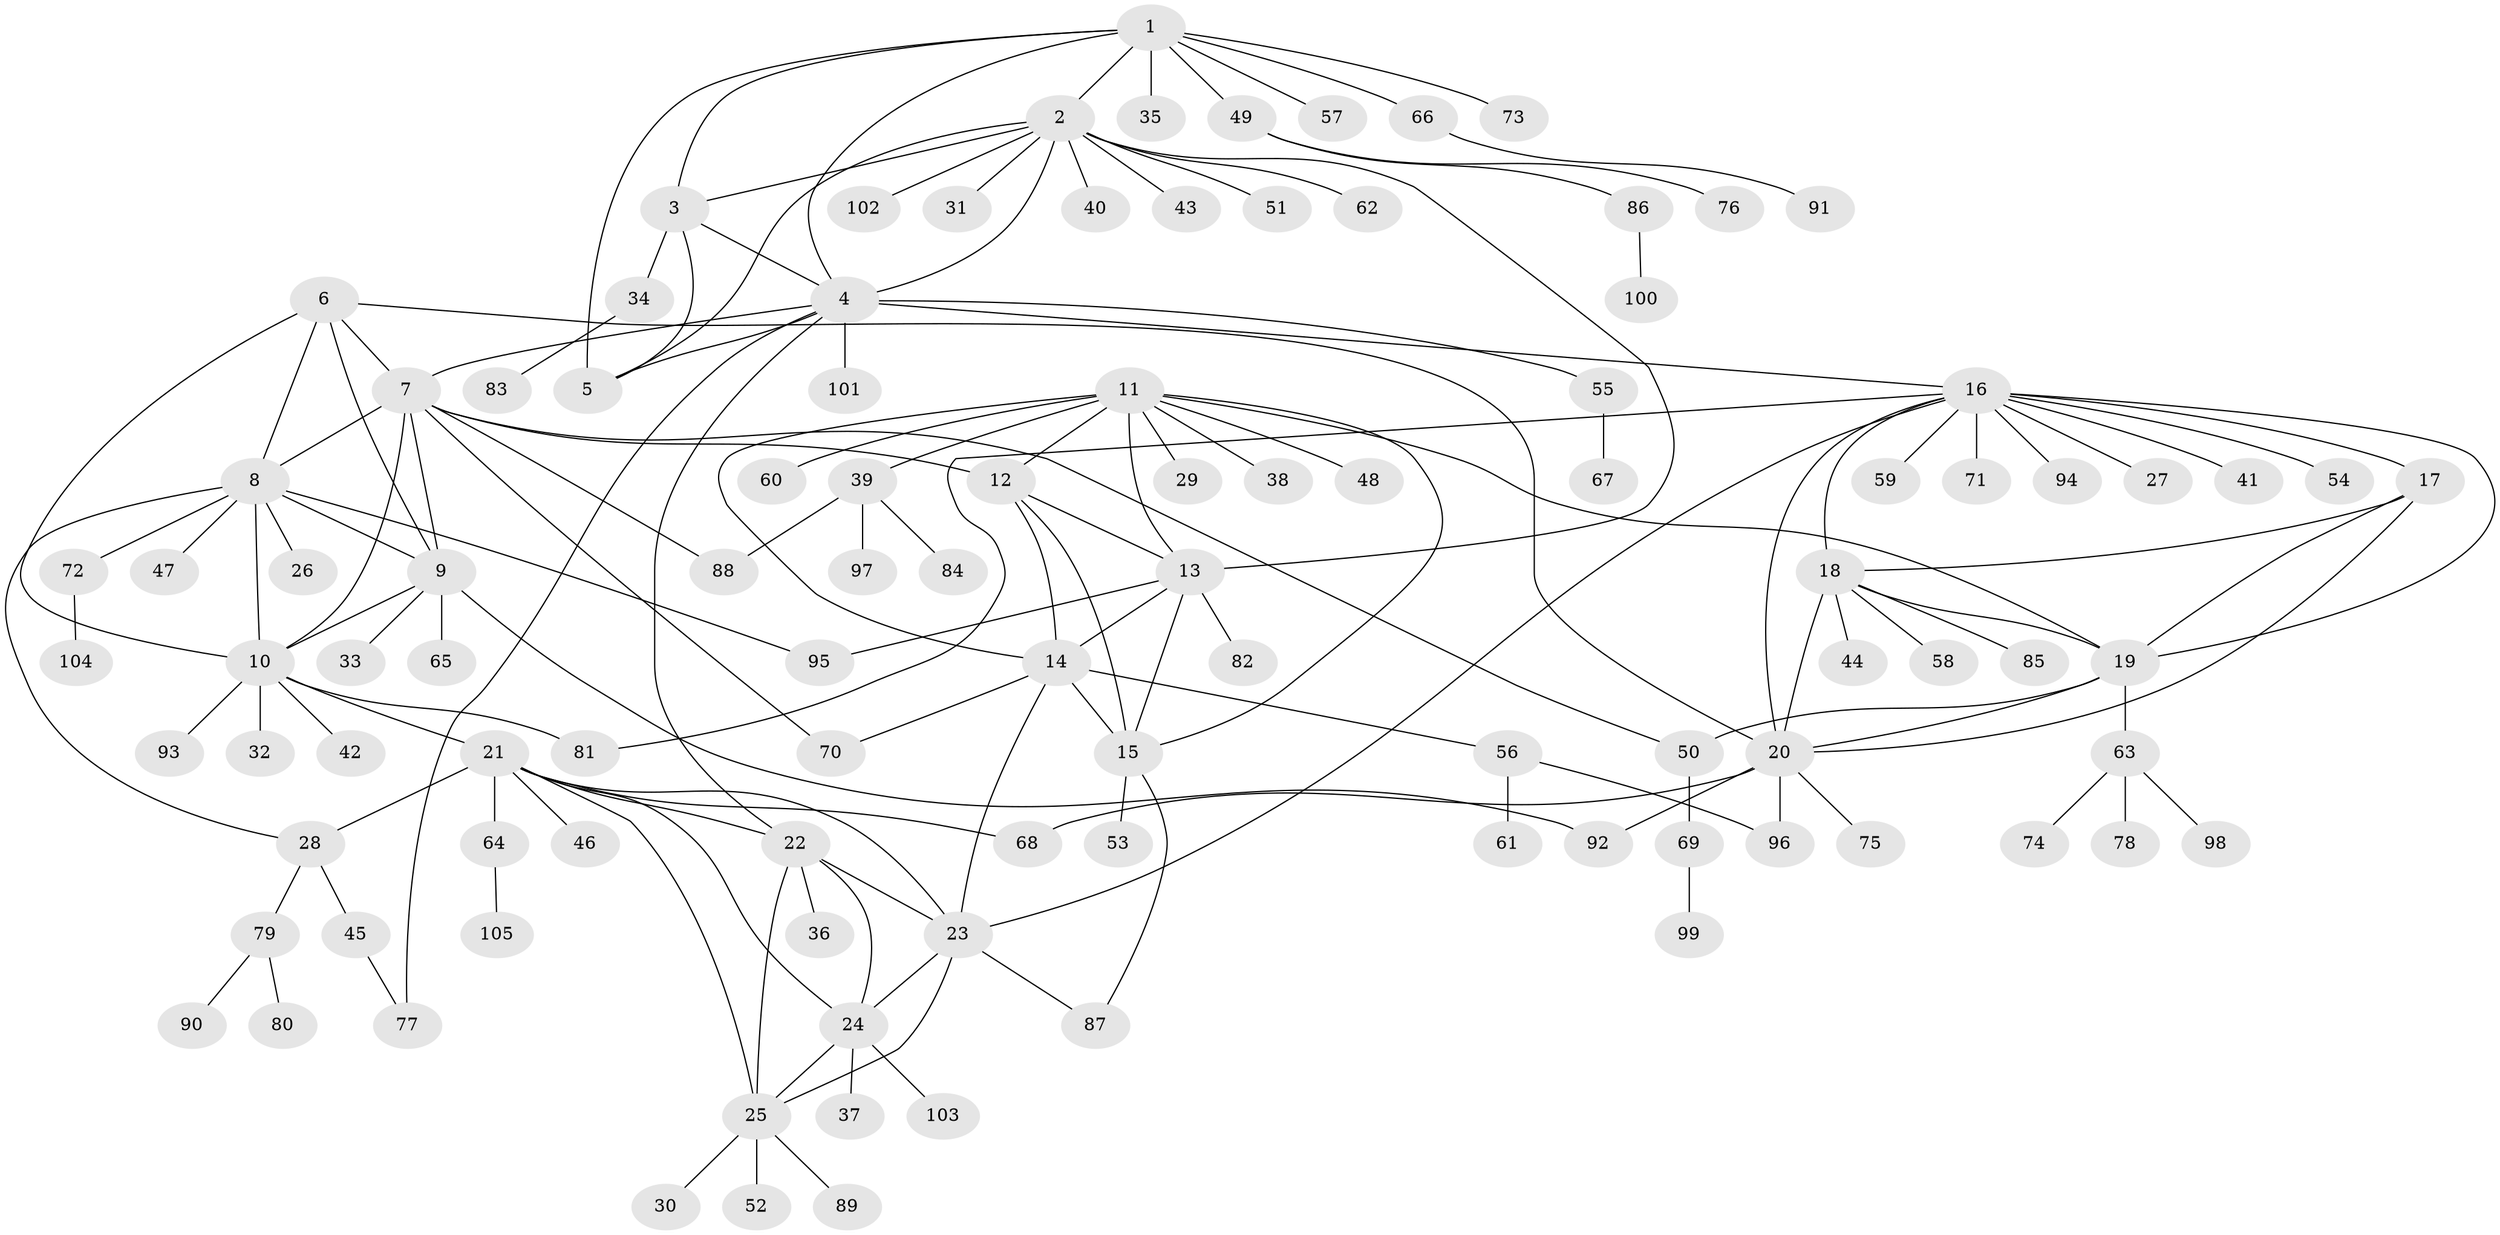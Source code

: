 // coarse degree distribution, {8: 0.037037037037037035, 11: 0.024691358024691357, 12: 0.024691358024691357, 3: 0.06172839506172839, 9: 0.024691358024691357, 6: 0.04938271604938271, 15: 0.012345679012345678, 7: 0.012345679012345678, 5: 0.012345679012345678, 4: 0.024691358024691357, 1: 0.5925925925925926, 2: 0.12345679012345678}
// Generated by graph-tools (version 1.1) at 2025/42/03/06/25 10:42:14]
// undirected, 105 vertices, 151 edges
graph export_dot {
graph [start="1"]
  node [color=gray90,style=filled];
  1;
  2;
  3;
  4;
  5;
  6;
  7;
  8;
  9;
  10;
  11;
  12;
  13;
  14;
  15;
  16;
  17;
  18;
  19;
  20;
  21;
  22;
  23;
  24;
  25;
  26;
  27;
  28;
  29;
  30;
  31;
  32;
  33;
  34;
  35;
  36;
  37;
  38;
  39;
  40;
  41;
  42;
  43;
  44;
  45;
  46;
  47;
  48;
  49;
  50;
  51;
  52;
  53;
  54;
  55;
  56;
  57;
  58;
  59;
  60;
  61;
  62;
  63;
  64;
  65;
  66;
  67;
  68;
  69;
  70;
  71;
  72;
  73;
  74;
  75;
  76;
  77;
  78;
  79;
  80;
  81;
  82;
  83;
  84;
  85;
  86;
  87;
  88;
  89;
  90;
  91;
  92;
  93;
  94;
  95;
  96;
  97;
  98;
  99;
  100;
  101;
  102;
  103;
  104;
  105;
  1 -- 2;
  1 -- 3;
  1 -- 4;
  1 -- 5;
  1 -- 35;
  1 -- 49;
  1 -- 57;
  1 -- 66;
  1 -- 73;
  2 -- 3;
  2 -- 4;
  2 -- 5;
  2 -- 13;
  2 -- 31;
  2 -- 40;
  2 -- 43;
  2 -- 51;
  2 -- 62;
  2 -- 102;
  3 -- 4;
  3 -- 5;
  3 -- 34;
  4 -- 5;
  4 -- 7;
  4 -- 16;
  4 -- 22;
  4 -- 55;
  4 -- 77;
  4 -- 101;
  6 -- 7;
  6 -- 8;
  6 -- 9;
  6 -- 10;
  6 -- 20;
  7 -- 8;
  7 -- 9;
  7 -- 10;
  7 -- 12;
  7 -- 50;
  7 -- 70;
  7 -- 88;
  8 -- 9;
  8 -- 10;
  8 -- 26;
  8 -- 28;
  8 -- 47;
  8 -- 72;
  8 -- 95;
  9 -- 10;
  9 -- 33;
  9 -- 65;
  9 -- 92;
  10 -- 21;
  10 -- 32;
  10 -- 42;
  10 -- 81;
  10 -- 93;
  11 -- 12;
  11 -- 13;
  11 -- 14;
  11 -- 15;
  11 -- 19;
  11 -- 29;
  11 -- 38;
  11 -- 39;
  11 -- 48;
  11 -- 60;
  12 -- 13;
  12 -- 14;
  12 -- 15;
  13 -- 14;
  13 -- 15;
  13 -- 82;
  13 -- 95;
  14 -- 15;
  14 -- 23;
  14 -- 56;
  14 -- 70;
  15 -- 53;
  15 -- 87;
  16 -- 17;
  16 -- 18;
  16 -- 19;
  16 -- 20;
  16 -- 23;
  16 -- 27;
  16 -- 41;
  16 -- 54;
  16 -- 59;
  16 -- 71;
  16 -- 81;
  16 -- 94;
  17 -- 18;
  17 -- 19;
  17 -- 20;
  18 -- 19;
  18 -- 20;
  18 -- 44;
  18 -- 58;
  18 -- 85;
  19 -- 20;
  19 -- 50;
  19 -- 63;
  20 -- 68;
  20 -- 75;
  20 -- 92;
  20 -- 96;
  21 -- 22;
  21 -- 23;
  21 -- 24;
  21 -- 25;
  21 -- 28;
  21 -- 46;
  21 -- 64;
  21 -- 68;
  22 -- 23;
  22 -- 24;
  22 -- 25;
  22 -- 36;
  23 -- 24;
  23 -- 25;
  23 -- 87;
  24 -- 25;
  24 -- 37;
  24 -- 103;
  25 -- 30;
  25 -- 52;
  25 -- 89;
  28 -- 45;
  28 -- 79;
  34 -- 83;
  39 -- 84;
  39 -- 88;
  39 -- 97;
  45 -- 77;
  49 -- 76;
  49 -- 86;
  50 -- 69;
  55 -- 67;
  56 -- 61;
  56 -- 96;
  63 -- 74;
  63 -- 78;
  63 -- 98;
  64 -- 105;
  66 -- 91;
  69 -- 99;
  72 -- 104;
  79 -- 80;
  79 -- 90;
  86 -- 100;
}
